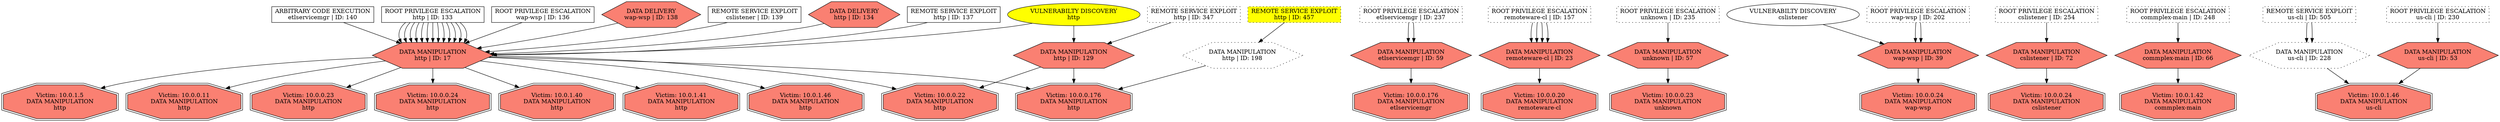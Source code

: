 digraph "" {
	"DATA MANIPULATION
http | ID: 17"	[fillcolor=salmon,
		shape=hexagon,
		style=filled,
		tooltip="\"ET WEB_SERVER Possible SQL Injection Attempt SELECT FROM
ET WEB_SERVER MYSQL SELECT CONCAT SQL Injection Attempt
ET WEB_SERVER \
Possible SQL Injection Attempt UNION SELECT\""];
	"Victim: 10.0.0.11
DATA MANIPULATION
http"	[fillcolor=salmon,
		shape=doubleoctagon,
		style=filled];
	"DATA MANIPULATION
http | ID: 17" -> "Victim: 10.0.0.11
DATA MANIPULATION
http"	[key=0,
		data="{}"];
	"Victim: 10.0.0.176
DATA MANIPULATION
http"	[fillcolor=salmon,
		shape=doubleoctagon,
		style=filled];
	"DATA MANIPULATION
http | ID: 17" -> "Victim: 10.0.0.176
DATA MANIPULATION
http"	[key=0,
		data="{}"];
	"Victim: 10.0.0.22
DATA MANIPULATION
http"	[fillcolor=salmon,
		shape=doubleoctagon,
		style=filled];
	"DATA MANIPULATION
http | ID: 17" -> "Victim: 10.0.0.22
DATA MANIPULATION
http"	[key=0,
		data="{}"];
	"Victim: 10.0.0.23
DATA MANIPULATION
http"	[fillcolor=salmon,
		shape=doubleoctagon,
		style=filled];
	"DATA MANIPULATION
http | ID: 17" -> "Victim: 10.0.0.23
DATA MANIPULATION
http"	[key=0,
		data="{}"];
	"Victim: 10.0.0.24
DATA MANIPULATION
http"	[fillcolor=salmon,
		shape=doubleoctagon,
		style=filled];
	"DATA MANIPULATION
http | ID: 17" -> "Victim: 10.0.0.24
DATA MANIPULATION
http"	[key=0,
		data="{}"];
	"Victim: 10.0.1.40
DATA MANIPULATION
http"	[fillcolor=salmon,
		shape=doubleoctagon,
		style=filled];
	"DATA MANIPULATION
http | ID: 17" -> "Victim: 10.0.1.40
DATA MANIPULATION
http"	[key=0,
		data="{}"];
	"Victim: 10.0.1.41
DATA MANIPULATION
http"	[fillcolor=salmon,
		shape=doubleoctagon,
		style=filled];
	"DATA MANIPULATION
http | ID: 17" -> "Victim: 10.0.1.41
DATA MANIPULATION
http"	[key=0,
		data="{}"];
	"Victim: 10.0.1.46
DATA MANIPULATION
http"	[fillcolor=salmon,
		shape=doubleoctagon,
		style=filled];
	"DATA MANIPULATION
http | ID: 17" -> "Victim: 10.0.1.46
DATA MANIPULATION
http"	[key=0,
		data="{}"];
	"Victim: 10.0.1.5
DATA MANIPULATION
http"	[fillcolor=salmon,
		shape=doubleoctagon,
		style=filled];
	"DATA MANIPULATION
http | ID: 17" -> "Victim: 10.0.1.5
DATA MANIPULATION
http"	[key=0,
		data="{}"];
	"DATA MANIPULATION
http | ID: 129"	[fillcolor=salmon,
		shape=hexagon,
		style=filled,
		tooltip="\"ET WEB_SERVER Possible SQL Injection Attempt SELECT FROM
ET WEB_SERVER MYSQL SELECT CONCAT SQL Injection Attempt
ET WEB_SERVER \
Possible SQL Injection Attempt UNION SELECT\""];
	"DATA MANIPULATION
http | ID: 129" -> "Victim: 10.0.0.176
DATA MANIPULATION
http"	[key=0,
		data="{}"];
	"DATA MANIPULATION
http | ID: 129" -> "Victim: 10.0.0.22
DATA MANIPULATION
http"	[key=0,
		data="{}"];
	"Victim: 10.0.0.176
DATA MANIPULATION
etlservicemgr"	[fillcolor=salmon,
		shape=doubleoctagon,
		style=filled];
	"DATA MANIPULATION
etlservicemgr | ID: 59"	[fillcolor=salmon,
		shape=hexagon,
		style=filled,
		tooltip="\"ET WEB_SERVER Possible SQL Injection Attempt SELECT FROM
ET WEB_SERVER Possible SQL Injection Attempt UNION SELECT\""];
	"DATA MANIPULATION
etlservicemgr | ID: 59" -> "Victim: 10.0.0.176
DATA MANIPULATION
etlservicemgr"	[key=0,
		data="{}"];
	"DATA MANIPULATION
http | ID: 198"	[fillcolor=salmon,
		shape=hexagon,
		style=dotted,
		tooltip="\"ET WEB_SERVER Possible SQL Injection Attempt UNION SELECT\""];
	"DATA MANIPULATION
http | ID: 198" -> "Victim: 10.0.0.176
DATA MANIPULATION
http"	[key=0,
		data="{}"];
	"Victim: 10.0.0.20
DATA MANIPULATION
remoteware-cl"	[fillcolor=salmon,
		shape=doubleoctagon,
		style=filled];
	"DATA MANIPULATION
remoteware-cl | ID: 23"	[fillcolor=salmon,
		shape=hexagon,
		style=filled,
		tooltip="\"ET WEB_SERVER Possible SQL Injection Attempt SELECT FROM
ET WEB_SERVER Possible SQL Injection Attempt UNION SELECT\""];
	"DATA MANIPULATION
remoteware-cl | ID: 23" -> "Victim: 10.0.0.20
DATA MANIPULATION
remoteware-cl"	[key=0,
		data="{}"];
	"DATA MANIPULATION
unknown | ID: 57"	[fillcolor=salmon,
		shape=hexagon,
		style=filled,
		tooltip="\"ET WEB_SERVER Possible SQL Injection Attempt SELECT FROM
ET WEB_SERVER Possible SQL Injection Attempt UNION SELECT\""];
	"Victim: 10.0.0.23
DATA MANIPULATION
unknown"	[fillcolor=salmon,
		shape=doubleoctagon,
		style=filled];
	"DATA MANIPULATION
unknown | ID: 57" -> "Victim: 10.0.0.23
DATA MANIPULATION
unknown"	[key=0,
		data="{}"];
	"DATA MANIPULATION
wap-wsp | ID: 39"	[fillcolor=salmon,
		shape=hexagon,
		style=filled,
		tooltip="\"ET WEB_SERVER Possible SQL Injection Attempt SELECT FROM
ET WEB_SERVER Possible SQL Injection Attempt UNION SELECT\""];
	"Victim: 10.0.0.24
DATA MANIPULATION
wap-wsp"	[fillcolor=salmon,
		shape=doubleoctagon,
		style=filled];
	"DATA MANIPULATION
wap-wsp | ID: 39" -> "Victim: 10.0.0.24
DATA MANIPULATION
wap-wsp"	[key=0,
		data="{}"];
	"DATA MANIPULATION
cslistener | ID: 72"	[fillcolor=salmon,
		shape=hexagon,
		style=filled,
		tooltip="\"ET WEB_SERVER Possible SQL Injection Attempt SELECT FROM
ET WEB_SERVER Possible SQL Injection Attempt UNION SELECT\""];
	"Victim: 10.0.0.24
DATA MANIPULATION
cslistener"	[fillcolor=salmon,
		shape=doubleoctagon,
		style=filled];
	"DATA MANIPULATION
cslistener | ID: 72" -> "Victim: 10.0.0.24
DATA MANIPULATION
cslistener"	[key=0,
		data="{}"];
	"DATA MANIPULATION
commplex-main | ID: 66"	[fillcolor=salmon,
		shape=hexagon,
		style=filled,
		tooltip="\"ET WEB_SERVER Possible SQL Injection Attempt SELECT FROM
ET WEB_SERVER Possible SQL Injection Attempt UNION SELECT\""];
	"Victim: 10.0.1.42
DATA MANIPULATION
commplex-main"	[fillcolor=salmon,
		shape=doubleoctagon,
		style=filled];
	"DATA MANIPULATION
commplex-main | ID: 66" -> "Victim: 10.0.1.42
DATA MANIPULATION
commplex-main"	[key=0,
		data="{}"];
	"DATA MANIPULATION
us-cli | ID: 53"	[fillcolor=salmon,
		shape=hexagon,
		style=filled,
		tooltip="\"ET WEB_SERVER Possible SQL Injection Attempt SELECT FROM
ET WEB_SERVER Possible SQL Injection Attempt UNION SELECT\""];
	"Victim: 10.0.1.46
DATA MANIPULATION
us-cli"	[fillcolor=salmon,
		shape=doubleoctagon,
		style=filled];
	"DATA MANIPULATION
us-cli | ID: 53" -> "Victim: 10.0.1.46
DATA MANIPULATION
us-cli"	[key=0,
		data="{}"];
	"DATA MANIPULATION
us-cli | ID: 228"	[fillcolor=salmon,
		shape=hexagon,
		style=dotted,
		tooltip="\"ET WEB_SERVER Possible SQL Injection Attempt SELECT FROM
ET WEB_SERVER Possible SQL Injection Attempt UNION SELECT\""];
	"DATA MANIPULATION
us-cli | ID: 228" -> "Victim: 10.0.1.46
DATA MANIPULATION
us-cli"	[key=0,
		data="{}"];
	"VULNERABILTY DISCOVERY
cslistener"	[shape=oval,
		tooltip="\"ET SCAN Nikto Web App Scan in Progress\""];
	"VULNERABILTY DISCOVERY
cslistener" -> "DATA MANIPULATION
wap-wsp | ID: 39"	[key=0,
		data="{'color': 'maroon', 'fontcolor': '\"maroon\"', 'label': '\"start_next: 03/11/18, 22:39:50\ngap: -132sec\nend_prev: 03/11/18, 22:42:\
02\"'}"];
	"ROOT PRIVILEGE ESCALATION
wap-wsp | ID: 202"	[shape=box,
		style=dotted,
		tooltip="\"ET WEB_SERVER ColdFusion administrator access
ETPRO WEB_SPECIFIC_APPS ipTIME firmware < 9.58 RCE
GPL EXPLOIT administrators.pwd \
access
GPL EXPLOIT CodeRed v2 root.exe access\""];
	"ROOT PRIVILEGE ESCALATION
wap-wsp | ID: 202" -> "DATA MANIPULATION
wap-wsp | ID: 39"	[key=0,
		data="{'color': 'darkgreen', 'fontcolor': '\"darkgreen\"', 'label': '\"start_next: 03/11/18, 15:05:28\ngap: -4sec\nend_prev: 03/11/18, 15:\
05:33\"'}"];
	"ROOT PRIVILEGE ESCALATION
wap-wsp | ID: 202" -> "DATA MANIPULATION
wap-wsp | ID: 39"	[key=1,
		data="{'color': 'darkgreen', 'fontcolor': '\"darkgreen\"', 'label': '\"start_next: 03/11/18, 18:07:15\ngap: -4sec\nend_prev: 03/11/18, 18:\
07:19\"'}"];
	"REMOTE SERVICE EXPLOIT
us-cli | ID: 505"	[shape=box,
		style=dotted,
		tooltip="\"ET WEB_SERVER Script tag in URI Possible Cross Site Scripting Attempt\""];
	"REMOTE SERVICE EXPLOIT
us-cli | ID: 505" -> "DATA MANIPULATION
us-cli | ID: 228"	[key=0,
		data="{'color': 'purple', 'fontcolor': '\"purple\"', 'label': '\"start_next: 03/11/18, 15:29:20\ngap: -237sec\nend_prev: 03/11/18, 15:33:\
16\"'}"];
	"REMOTE SERVICE EXPLOIT
us-cli | ID: 505" -> "DATA MANIPULATION
us-cli | ID: 228"	[key=1,
		data="{'color': 'purple', 'fontcolor': '\"purple\"', 'label': '\"start_next: 03/11/18, 15:29:20\ngap: -237sec\nend_prev: 03/11/18, 15:33:\
16\"'}"];
	"VULNERABILTY DISCOVERY
http"	[fillcolor=yellow,
		shape=oval,
		style=filled,
		tooltip="\"ET SCAN Suspicious inbound to mySQL port 3306
ET SCAN Suspicious inbound to MSSQL port 1433
ET SCAN Nikto Web App Scan in Progress
\
ET SCAN Suspicious inbound to PostgreSQL port 5432
ET SCAN Suspicious inbound to Oracle SQL port 1521
ET SCAN Suspicious inbound \
to mSQL port 4333\""];
	"VULNERABILTY DISCOVERY
http" -> "DATA MANIPULATION
http | ID: 17"	[key=0,
		data="{'color': 'maroon', 'fontcolor': '\"maroon\"', 'label': '\"start_next: 03/11/18, 21:44:35\ngap: -128sec\nend_prev: 03/11/18, 21:46:\
44\"'}"];
	"VULNERABILTY DISCOVERY
http" -> "DATA MANIPULATION
http | ID: 129"	[key=0,
		data="{'color': 'purple', 'fontcolor': '\"purple\"', 'label': '\"start_next: 03/11/18, 17:42:51\ngap: 0sec\nend_prev: 03/11/18, 17:42:51\"'}"];
	"REMOTE SERVICE EXPLOIT
http | ID: 347"	[shape=box,
		style=dotted,
		tooltip="\"ET WEB_SERVER Script tag in URI Possible Cross Site Scripting Attempt\""];
	"REMOTE SERVICE EXPLOIT
http | ID: 347" -> "DATA MANIPULATION
http | ID: 129"	[key=0,
		data="{'color': 'maroon', 'fontcolor': '\"maroon\"', 'label': '\"start_next: 03/11/18, 20:45:55\ngap: 0sec\nend_prev: 03/11/18, 20:45:55\"'}"];
	"REMOTE SERVICE EXPLOIT
http | ID: 457"	[fillcolor=yellow,
		shape=box,
		style="dotted,filled",
		tooltip="\"ET WEB_SERVER Script tag in URI Possible Cross Site Scripting Attempt\""];
	"REMOTE SERVICE EXPLOIT
http | ID: 457" -> "DATA MANIPULATION
http | ID: 198"	[key=0,
		data="{'color': 'maroon', 'label': '<font color=\"maroon\"> start_next: 03/11/18, 21:27:50<br/>gap: 12sec<br/>end_prev: 03/11/18, 21:27:\
38</font><br/><font color=\"maroon\"><b>Attacker: 10.0.254.104</b></font>'}"];
	"ROOT PRIVILEGE ESCALATION
unknown | ID: 235"	[shape=box,
		style=dotted,
		tooltip="\"ET WEB_SERVER ColdFusion administrator access
ETPRO WEB_SPECIFIC_APPS ipTIME firmware < 9.58 RCE
GPL EXPLOIT administrators.pwd \
access
GPL EXPLOIT CodeRed v2 root.exe access\""];
	"ROOT PRIVILEGE ESCALATION
unknown | ID: 235" -> "DATA MANIPULATION
unknown | ID: 57"	[key=0,
		data="{'color': 'darkgreen', 'fontcolor': '\"darkgreen\"', 'label': '\"start_next: 03/11/18, 15:06:03\ngap: -15sec\nend_prev: 03/11/18, 15:\
06:17\"'}"];
	"ROOT PRIVILEGE ESCALATION
remoteware-cl | ID: 157"	[shape=box,
		style=dotted,
		tooltip="\"ET WEB_SERVER ColdFusion administrator access
ETPRO WEB_SPECIFIC_APPS ipTIME firmware < 9.58 RCE
GPL EXPLOIT administrators.pwd \
access
GPL EXPLOIT CodeRed v2 root.exe access\""];
	"ROOT PRIVILEGE ESCALATION
remoteware-cl | ID: 157" -> "DATA MANIPULATION
remoteware-cl | ID: 23"	[key=0,
		data="{'color': 'darkgreen', 'fontcolor': '\"darkgreen\"', 'label': '\"start_next: 03/11/18, 15:07:00\ngap: -148sec\nend_prev: 03/11/18, \
15:09:29\"'}"];
	"ROOT PRIVILEGE ESCALATION
remoteware-cl | ID: 157" -> "DATA MANIPULATION
remoteware-cl | ID: 23"	[key=1,
		data="{'color': 'darkgreen', 'fontcolor': '\"darkgreen\"', 'label': '\"start_next: 03/11/18, 18:08:43\ngap: -147sec\nend_prev: 03/11/18, \
18:11:10\"'}"];
	"ROOT PRIVILEGE ESCALATION
remoteware-cl | ID: 157" -> "DATA MANIPULATION
remoteware-cl | ID: 23"	[key=2,
		data="{'color': 'magenta', 'fontcolor': '\"magenta\"', 'label': '\"start_next: 03/11/18, 15:49:34\ngap: -146sec\nend_prev: 03/11/18, 15:52:\
00\"'}"];
	"ROOT PRIVILEGE ESCALATION
remoteware-cl | ID: 157" -> "DATA MANIPULATION
remoteware-cl | ID: 23"	[key=3,
		data="{'color': 'magenta', 'fontcolor': '\"magenta\"', 'label': '\"start_next: 03/11/18, 15:49:34\ngap: -146sec\nend_prev: 03/11/18, 15:52:\
00\"'}"];
	"DATA DELIVERY
http | ID: 134"	[fillcolor=salmon,
		shape=hexagon,
		style=filled,
		tooltip="\"ET WEB_SPECIFIC_APPS WHMCompleteSolution templatefile Parameter Local File Inclusion Attempt
GPL WEB_SERVER perl post attempt
ET \
WEB_SPECIFIC_APPS evision cms addplain.php module parameter Local File Inclusion
ET WEB_SERVER PHP Possible php Remote File Inclusion \
Attempt
ET WEB_SERVER PHP tags in HTTP POST
ET WEB_SPECIFIC_APPS Opencadastre soustab.php script Local File Inclusion Vulnerability
\
ET WEB_SERVER PHP Possible file Remote File Inclusion Attempt
ET WEB_SPECIFIC_APPS Zen Cart loader_file Parameter Local File Inclusion \
Attempt
ET WEB_SPECIFIC_APPS axdcms aXconf Parameter Local File Inclusion Attempt\""];
	"DATA DELIVERY
http | ID: 134" -> "DATA MANIPULATION
http | ID: 17"	[key=0,
		data="{'color': 'maroon', 'fontcolor': '\"maroon\"', 'label': '\"start_next: 03/11/18, 21:07:21\ngap: -105sec\nend_prev: 03/11/18, 21:09:\
06\"'}"];
	"REMOTE SERVICE EXPLOIT
http | ID: 137"	[shape=box,
		tooltip="\"ET WEB_SERVER Script tag in URI Possible Cross Site Scripting Attempt\""];
	"REMOTE SERVICE EXPLOIT
http | ID: 137" -> "DATA MANIPULATION
http | ID: 17"	[key=0,
		data="{'color': 'maroon', 'fontcolor': '\"maroon\"', 'label': '\"start_next: 03/11/18, 22:26:46\ngap: 2sec\nend_prev: 03/11/18, 22:26:44\"'}"];
	"ARBITRARY CODE EXECUTION
etlservicemgr | ID: 140"	[shape=box,
		tooltip="\"ET WEB_SERVER Possible CVE-2014-6271 Attempt in HTTP Cookie
ET WEB_SERVER SQL Injection Local File Access Attempt Using LOAD_FILE
\
ET WEB_SPECIFIC_APPS JobHut browse.php pk Parameter SQL Injection
ET CURRENT_EVENTS QNAP Shellshock CVE-2014-6271
ET WEB_SPECIFIC_\
APPS Fork-CMS js.php module parameter Local File Inclusion Attempt
ET WEB_SERVER Possible CVE-2014-6271 Attempt in Headers\""];
	"ARBITRARY CODE EXECUTION
etlservicemgr | ID: 140" -> "DATA MANIPULATION
http | ID: 17"	[key=0,
		data="{'color': 'maroon', 'fontcolor': '\"maroon\"', 'label': '\"start_next: 03/11/18, 22:42:32\ngap: -8sec\nend_prev: 03/11/18, 22:42:39\"'}"];
	"ROOT PRIVILEGE ESCALATION
http | ID: 133"	[shape=box,
		tooltip="\"ET WEB_SERVER ColdFusion administrator access
ETPRO WEB_SPECIFIC_APPS ipTIME firmware < 9.58 RCE
GPL EXPLOIT administrators.pwd \
access
GPL EXPLOIT CodeRed v2 root.exe access\""];
	"ROOT PRIVILEGE ESCALATION
http | ID: 133" -> "DATA MANIPULATION
http | ID: 17"	[key=0,
		data="{'color': 'maroon', 'fontcolor': '\"maroon\"', 'label': '\"start_next: 03/11/18, 14:29:30\ngap: -3sec\nend_prev: 03/11/18, 14:29:32\"'}"];
	"ROOT PRIVILEGE ESCALATION
http | ID: 133" -> "DATA MANIPULATION
http | ID: 17"	[key=1,
		data="{'color': 'maroon', 'fontcolor': '\"maroon\"', 'label': '\"start_next: 03/11/18, 19:21:28\ngap: -3sec\nend_prev: 03/11/18, 19:21:31\"'}"];
	"ROOT PRIVILEGE ESCALATION
http | ID: 133" -> "DATA MANIPULATION
http | ID: 17"	[key=2,
		data="{'color': 'darkgreen', 'fontcolor': '\"darkgreen\"', 'label': '\"start_next: 03/11/18, 14:42:26\ngap: -4sec\nend_prev: 03/11/18, 14:\
42:30\"'}"];
	"ROOT PRIVILEGE ESCALATION
http | ID: 133" -> "DATA MANIPULATION
http | ID: 17"	[key=3,
		data="{'color': 'darkgreen', 'fontcolor': '\"darkgreen\"', 'label': '\"start_next: 03/11/18, 17:38:01\ngap: -15sec\nend_prev: 03/11/18, 17:\
38:16\"'}"];
	"ROOT PRIVILEGE ESCALATION
http | ID: 133" -> "DATA MANIPULATION
http | ID: 17"	[key=4,
		data="{'color': 'darkgreen', 'fontcolor': '\"darkgreen\"', 'label': '\"start_next: 03/11/18, 22:31:09\ngap: -9sec\nend_prev: 03/11/18, 22:\
31:18\"'}"];
	"ROOT PRIVILEGE ESCALATION
http | ID: 133" -> "DATA MANIPULATION
http | ID: 17"	[key=5,
		data="{'color': 'blue', 'fontcolor': '\"blue\"', 'label': '\"start_next: 03/11/18, 14:31:42\ngap: -81sec\nend_prev: 03/11/18, 14:33:03\"'}"];
	"ROOT PRIVILEGE ESCALATION
http | ID: 133" -> "DATA MANIPULATION
http | ID: 17"	[key=6,
		data="{'color': 'blue', 'fontcolor': '\"blue\"', 'label': '\"start_next: 03/11/18, 18:08:20\ngap: -3sec\nend_prev: 03/11/18, 18:08:23\"'}"];
	"ROOT PRIVILEGE ESCALATION
http | ID: 133" -> "DATA MANIPULATION
http | ID: 17"	[key=7,
		data="{'color': 'magenta', 'fontcolor': '\"magenta\"', 'label': '\"start_next: 03/11/18, 15:16:53\ngap: -309sec\nend_prev: 03/11/18, 15:22:\
02\"'}"];
	"ROOT PRIVILEGE ESCALATION
http | ID: 133" -> "DATA MANIPULATION
http | ID: 17"	[key=8,
		data="{'color': 'magenta', 'fontcolor': '\"magenta\"', 'label': '\"start_next: 03/11/18, 22:55:12\ngap: -3sec\nend_prev: 03/11/18, 22:55:\
15\"'}"];
	"ROOT PRIVILEGE ESCALATION
http | ID: 133" -> "DATA MANIPULATION
http | ID: 17"	[key=9,
		data="{'color': 'magenta', 'fontcolor': '\"magenta\"', 'label': '\"start_next: 03/11/18, 19:58:25\ngap: -3sec\nend_prev: 03/11/18, 19:58:\
28\"'}"];
	"ROOT PRIVILEGE ESCALATION
http | ID: 133" -> "DATA MANIPULATION
http | ID: 17"	[key=10,
		data="{'color': 'purple', 'fontcolor': '\"purple\"', 'label': '\"start_next: 03/11/18, 14:56:55\ngap: -3sec\nend_prev: 03/11/18, 14:56:58\"'}"];
	"ROOT PRIVILEGE ESCALATION
http | ID: 133" -> "DATA MANIPULATION
http | ID: 17"	[key=11,
		data="{'color': 'purple', 'fontcolor': '\"purple\"', 'label': '\"start_next: 03/11/18, 21:22:30\ngap: -3sec\nend_prev: 03/11/18, 21:22:33\"'}"];
	"ROOT PRIVILEGE ESCALATION
http | ID: 133" -> "DATA MANIPULATION
http | ID: 17"	[key=12,
		data="{'color': 'purple', 'fontcolor': '\"purple\"', 'label': '\"start_next: 03/11/18, 21:58:12\ngap: -3sec\nend_prev: 03/11/18, 21:58:16\"'}"];
	"ROOT PRIVILEGE ESCALATION
wap-wsp | ID: 136"	[shape=box,
		tooltip="\"ET WEB_SERVER ColdFusion administrator access
ETPRO WEB_SPECIFIC_APPS ipTIME firmware < 9.58 RCE
GPL EXPLOIT administrators.pwd \
access
GPL EXPLOIT CodeRed v2 root.exe access\""];
	"ROOT PRIVILEGE ESCALATION
wap-wsp | ID: 136" -> "DATA MANIPULATION
http | ID: 17"	[key=0,
		data="{'color': 'maroon', 'fontcolor': '\"maroon\"', 'label': '\"start_next: 03/11/18, 19:22:03\ngap: -40sec\nend_prev: 03/11/18, 19:22:43\"'}"];
	"DATA DELIVERY
wap-wsp | ID: 138"	[fillcolor=salmon,
		shape=hexagon,
		style=filled,
		tooltip="\"ET WEB_SERVER PHP tags in HTTP POST
GPL WEB_SERVER perl post attempt\""];
	"DATA DELIVERY
wap-wsp | ID: 138" -> "DATA MANIPULATION
http | ID: 17"	[key=0,
		data="{'color': 'maroon', 'fontcolor': '\"maroon\"', 'label': '\"start_next: 03/11/18, 21:13:10\ngap: -10sec\nend_prev: 03/11/18, 21:13:20\"'}"];
	"REMOTE SERVICE EXPLOIT
cslistener | ID: 139"	[shape=box,
		tooltip="\"ET WEB_SERVER Script tag in URI Possible Cross Site Scripting Attempt\""];
	"REMOTE SERVICE EXPLOIT
cslistener | ID: 139" -> "DATA MANIPULATION
http | ID: 17"	[key=0,
		data="{'color': 'maroon', 'fontcolor': '\"maroon\"', 'label': '\"start_next: 03/11/18, 21:42:42\ngap: -1sec\nend_prev: 03/11/18, 21:42:43\"'}"];
	"ROOT PRIVILEGE ESCALATION
commplex-main | ID: 248"	[shape=box,
		style=dotted,
		tooltip="\"ET WEB_SERVER ColdFusion administrator access
ETPRO WEB_SPECIFIC_APPS ipTIME firmware < 9.58 RCE
GPL EXPLOIT administrators.pwd \
access
GPL EXPLOIT CodeRed v2 root.exe access\""];
	"ROOT PRIVILEGE ESCALATION
commplex-main | ID: 248" -> "DATA MANIPULATION
commplex-main | ID: 66"	[key=0,
		data="{'color': 'blue', 'fontcolor': '\"blue\"', 'label': '\"start_next: 03/11/18, 17:50:24\ngap: -34sec\nend_prev: 03/11/18, 17:50:58\"'}"];
	"ROOT PRIVILEGE ESCALATION
cslistener | ID: 254"	[shape=box,
		style=dotted,
		tooltip="\"ET WEB_SERVER ColdFusion administrator access
ETPRO WEB_SPECIFIC_APPS ipTIME firmware < 9.58 RCE
GPL EXPLOIT administrators.pwd \
access
GPL EXPLOIT CodeRed v2 root.exe access\""];
	"ROOT PRIVILEGE ESCALATION
cslistener | ID: 254" -> "DATA MANIPULATION
cslistener | ID: 72"	[key=0,
		data="{'color': 'purple', 'fontcolor': '\"purple\"', 'label': '\"start_next: 03/11/18, 15:17:41\ngap: -5sec\nend_prev: 03/11/18, 15:17:45\"'}"];
	"ROOT PRIVILEGE ESCALATION
us-cli | ID: 230"	[shape=box,
		style=dotted,
		tooltip="\"ET WEB_SERVER ColdFusion administrator access
ETPRO WEB_SPECIFIC_APPS ipTIME firmware < 9.58 RCE
GPL EXPLOIT administrators.pwd \
access
GPL EXPLOIT CodeRed v2 root.exe access\""];
	"ROOT PRIVILEGE ESCALATION
us-cli | ID: 230" -> "DATA MANIPULATION
us-cli | ID: 53"	[key=0,
		data="{'color': 'darkgreen', 'fontcolor': '\"darkgreen\"', 'label': '\"start_next: 03/11/18, 14:57:27\ngap: -6sec\nend_prev: 03/11/18, 14:\
57:33\"'}"];
	"ROOT PRIVILEGE ESCALATION
etlservicemgr | ID: 237"	[shape=box,
		style=dotted,
		tooltip="\"ET WEB_SERVER ColdFusion administrator access
ETPRO WEB_SPECIFIC_APPS ipTIME firmware < 9.58 RCE
GPL EXPLOIT administrators.pwd \
access
GPL EXPLOIT CodeRed v2 root.exe access\""];
	"ROOT PRIVILEGE ESCALATION
etlservicemgr | ID: 237" -> "DATA MANIPULATION
etlservicemgr | ID: 59"	[key=0,
		data="{'color': 'darkgreen', 'fontcolor': '\"darkgreen\"', 'label': '\"start_next: 03/11/18, 15:05:26\ngap: -12sec\nend_prev: 03/11/18, 15:\
05:39\"'}"];
	"ROOT PRIVILEGE ESCALATION
etlservicemgr | ID: 237" -> "DATA MANIPULATION
etlservicemgr | ID: 59"	[key=1,
		data="{'color': 'darkgreen', 'fontcolor': '\"darkgreen\"', 'label': '\"start_next: 03/11/18, 18:00:19\ngap: -23sec\nend_prev: 03/11/18, 18:\
00:42\"'}"];
}
